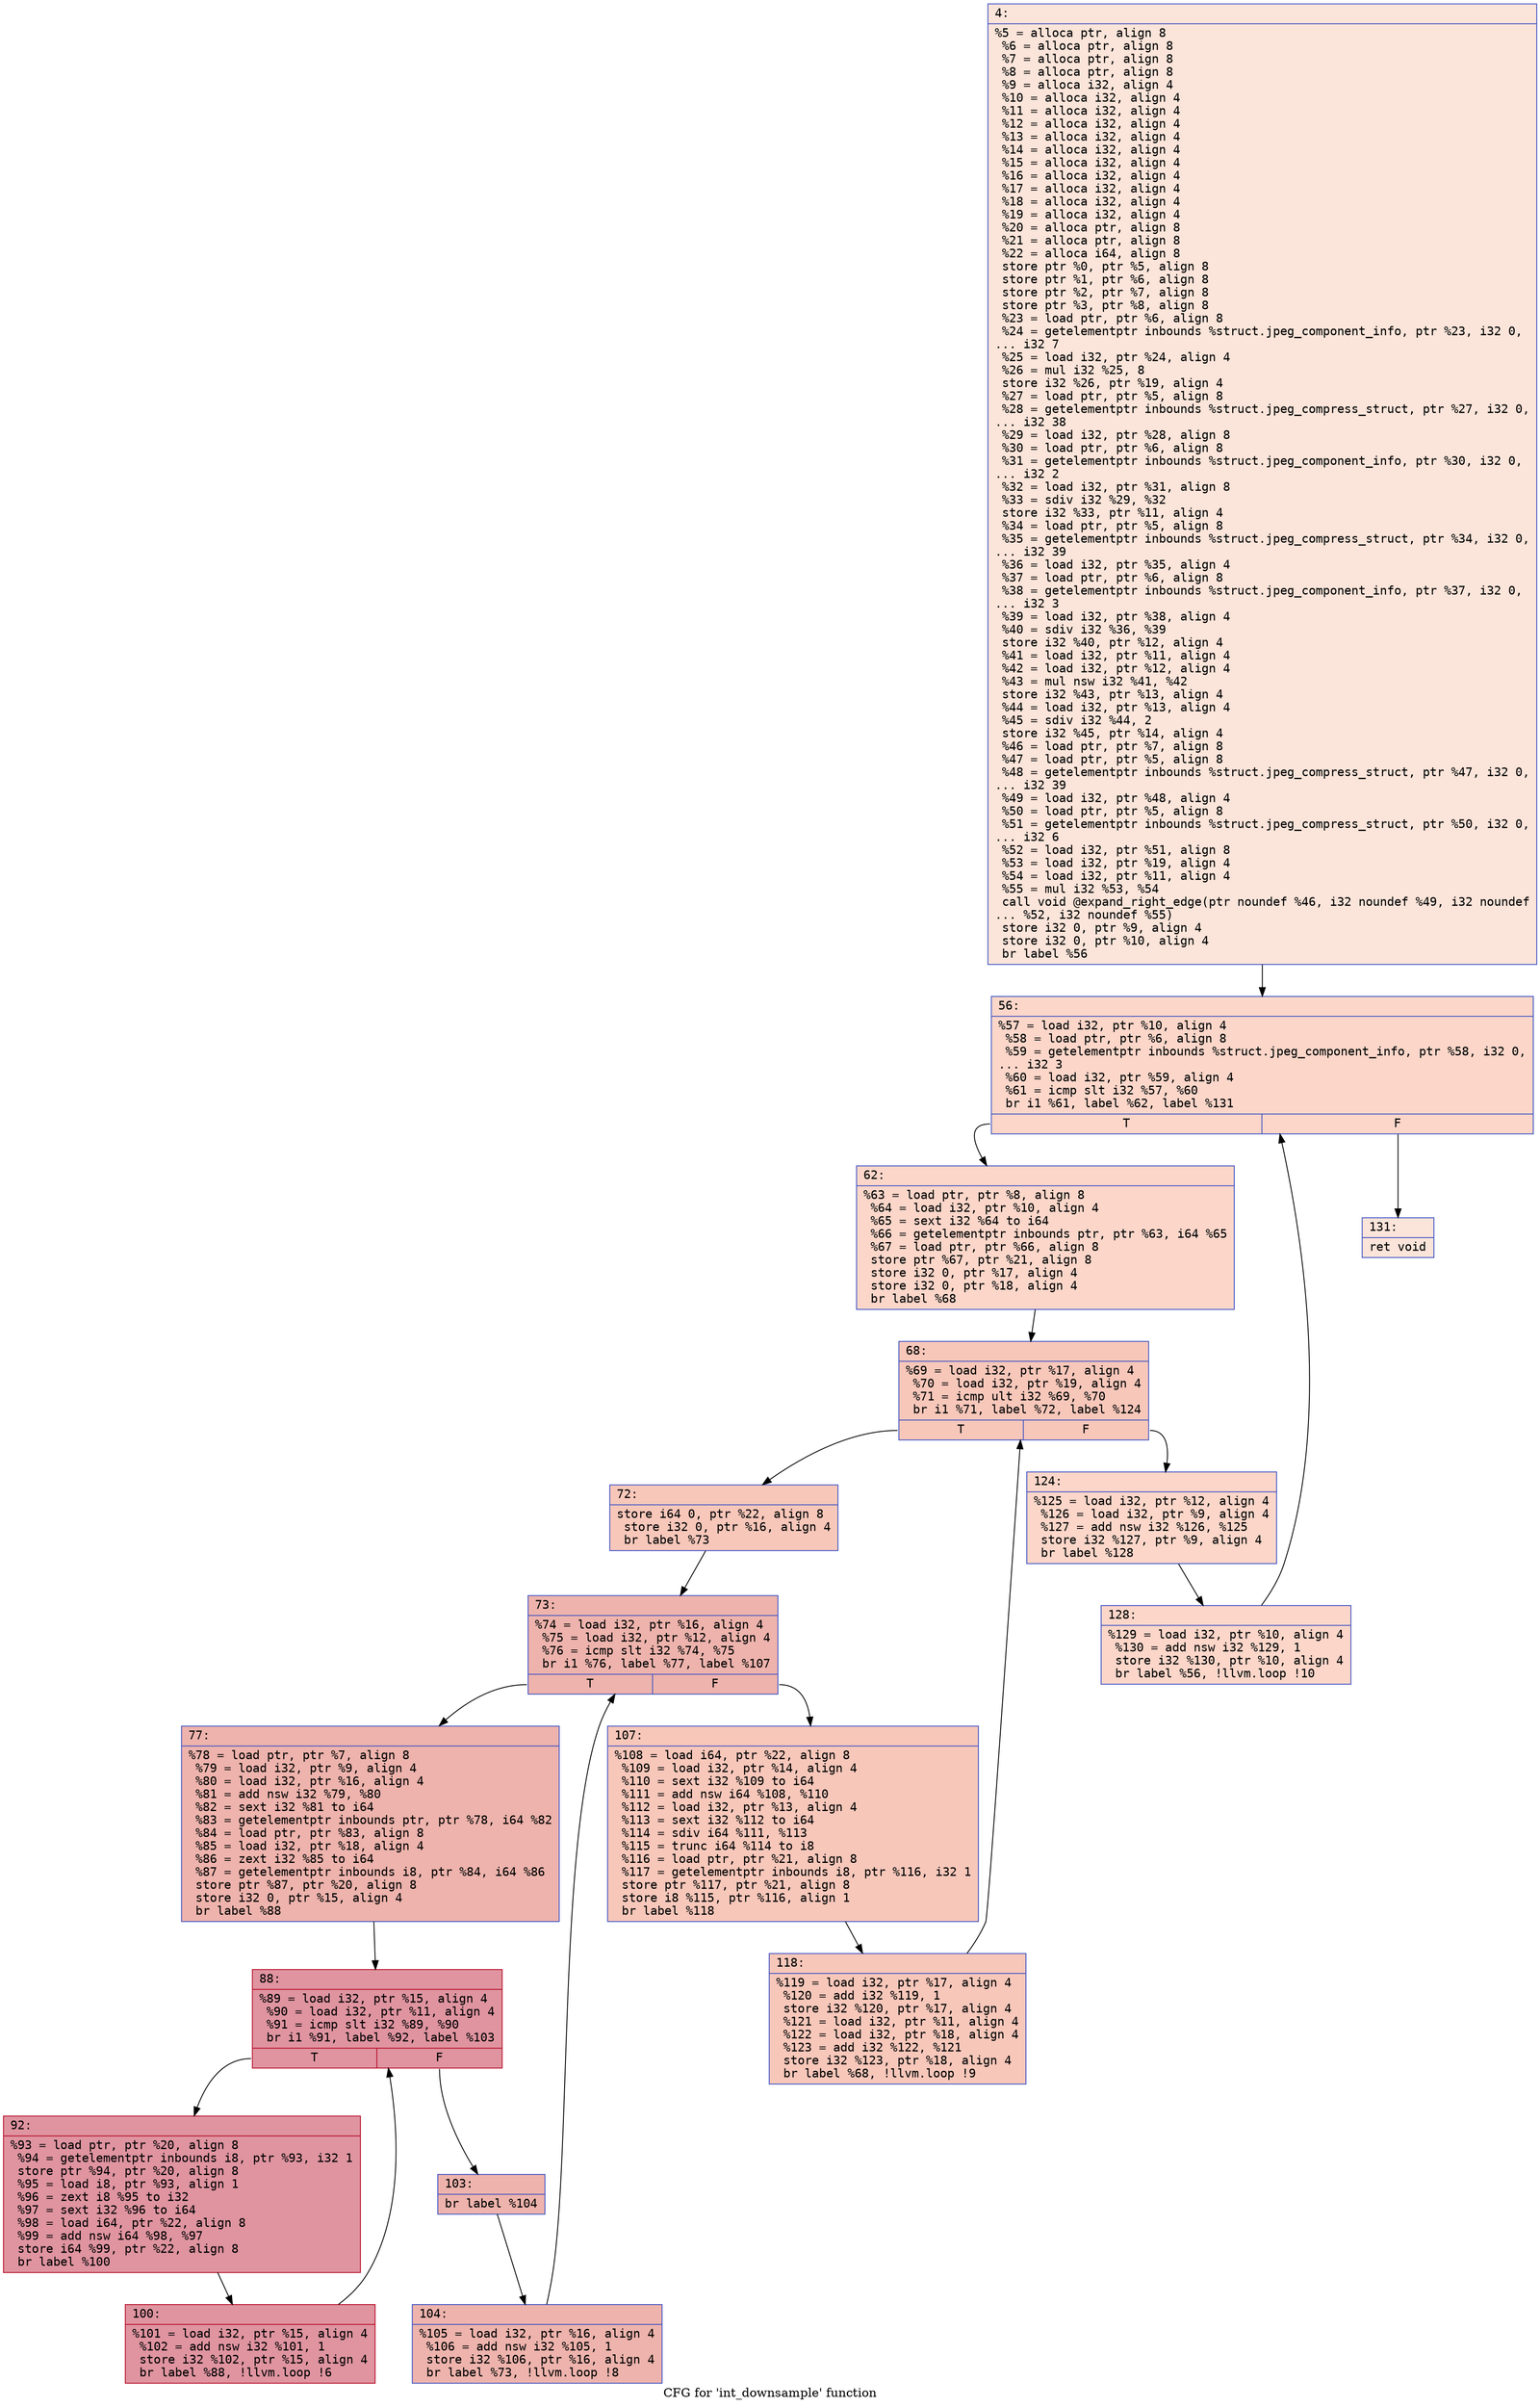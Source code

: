 digraph "CFG for 'int_downsample' function" {
	label="CFG for 'int_downsample' function";

	Node0x600003966f30 [shape=record,color="#3d50c3ff", style=filled, fillcolor="#f5c1a970" fontname="Courier",label="{4:\l|  %5 = alloca ptr, align 8\l  %6 = alloca ptr, align 8\l  %7 = alloca ptr, align 8\l  %8 = alloca ptr, align 8\l  %9 = alloca i32, align 4\l  %10 = alloca i32, align 4\l  %11 = alloca i32, align 4\l  %12 = alloca i32, align 4\l  %13 = alloca i32, align 4\l  %14 = alloca i32, align 4\l  %15 = alloca i32, align 4\l  %16 = alloca i32, align 4\l  %17 = alloca i32, align 4\l  %18 = alloca i32, align 4\l  %19 = alloca i32, align 4\l  %20 = alloca ptr, align 8\l  %21 = alloca ptr, align 8\l  %22 = alloca i64, align 8\l  store ptr %0, ptr %5, align 8\l  store ptr %1, ptr %6, align 8\l  store ptr %2, ptr %7, align 8\l  store ptr %3, ptr %8, align 8\l  %23 = load ptr, ptr %6, align 8\l  %24 = getelementptr inbounds %struct.jpeg_component_info, ptr %23, i32 0,\l... i32 7\l  %25 = load i32, ptr %24, align 4\l  %26 = mul i32 %25, 8\l  store i32 %26, ptr %19, align 4\l  %27 = load ptr, ptr %5, align 8\l  %28 = getelementptr inbounds %struct.jpeg_compress_struct, ptr %27, i32 0,\l... i32 38\l  %29 = load i32, ptr %28, align 8\l  %30 = load ptr, ptr %6, align 8\l  %31 = getelementptr inbounds %struct.jpeg_component_info, ptr %30, i32 0,\l... i32 2\l  %32 = load i32, ptr %31, align 8\l  %33 = sdiv i32 %29, %32\l  store i32 %33, ptr %11, align 4\l  %34 = load ptr, ptr %5, align 8\l  %35 = getelementptr inbounds %struct.jpeg_compress_struct, ptr %34, i32 0,\l... i32 39\l  %36 = load i32, ptr %35, align 4\l  %37 = load ptr, ptr %6, align 8\l  %38 = getelementptr inbounds %struct.jpeg_component_info, ptr %37, i32 0,\l... i32 3\l  %39 = load i32, ptr %38, align 4\l  %40 = sdiv i32 %36, %39\l  store i32 %40, ptr %12, align 4\l  %41 = load i32, ptr %11, align 4\l  %42 = load i32, ptr %12, align 4\l  %43 = mul nsw i32 %41, %42\l  store i32 %43, ptr %13, align 4\l  %44 = load i32, ptr %13, align 4\l  %45 = sdiv i32 %44, 2\l  store i32 %45, ptr %14, align 4\l  %46 = load ptr, ptr %7, align 8\l  %47 = load ptr, ptr %5, align 8\l  %48 = getelementptr inbounds %struct.jpeg_compress_struct, ptr %47, i32 0,\l... i32 39\l  %49 = load i32, ptr %48, align 4\l  %50 = load ptr, ptr %5, align 8\l  %51 = getelementptr inbounds %struct.jpeg_compress_struct, ptr %50, i32 0,\l... i32 6\l  %52 = load i32, ptr %51, align 8\l  %53 = load i32, ptr %19, align 4\l  %54 = load i32, ptr %11, align 4\l  %55 = mul i32 %53, %54\l  call void @expand_right_edge(ptr noundef %46, i32 noundef %49, i32 noundef\l... %52, i32 noundef %55)\l  store i32 0, ptr %9, align 4\l  store i32 0, ptr %10, align 4\l  br label %56\l}"];
	Node0x600003966f30 -> Node0x6000039678e0[tooltip="4 -> 56\nProbability 100.00%" ];
	Node0x6000039678e0 [shape=record,color="#3d50c3ff", style=filled, fillcolor="#f6a38570" fontname="Courier",label="{56:\l|  %57 = load i32, ptr %10, align 4\l  %58 = load ptr, ptr %6, align 8\l  %59 = getelementptr inbounds %struct.jpeg_component_info, ptr %58, i32 0,\l... i32 3\l  %60 = load i32, ptr %59, align 4\l  %61 = icmp slt i32 %57, %60\l  br i1 %61, label %62, label %131\l|{<s0>T|<s1>F}}"];
	Node0x6000039678e0:s0 -> Node0x600003967930[tooltip="56 -> 62\nProbability 96.88%" ];
	Node0x6000039678e0:s1 -> Node0x600003967d90[tooltip="56 -> 131\nProbability 3.12%" ];
	Node0x600003967930 [shape=record,color="#3d50c3ff", style=filled, fillcolor="#f6a38570" fontname="Courier",label="{62:\l|  %63 = load ptr, ptr %8, align 8\l  %64 = load i32, ptr %10, align 4\l  %65 = sext i32 %64 to i64\l  %66 = getelementptr inbounds ptr, ptr %63, i64 %65\l  %67 = load ptr, ptr %66, align 8\l  store ptr %67, ptr %21, align 8\l  store i32 0, ptr %17, align 4\l  store i32 0, ptr %18, align 4\l  br label %68\l}"];
	Node0x600003967930 -> Node0x600003967980[tooltip="62 -> 68\nProbability 100.00%" ];
	Node0x600003967980 [shape=record,color="#3d50c3ff", style=filled, fillcolor="#ec7f6370" fontname="Courier",label="{68:\l|  %69 = load i32, ptr %17, align 4\l  %70 = load i32, ptr %19, align 4\l  %71 = icmp ult i32 %69, %70\l  br i1 %71, label %72, label %124\l|{<s0>T|<s1>F}}"];
	Node0x600003967980:s0 -> Node0x6000039679d0[tooltip="68 -> 72\nProbability 96.88%" ];
	Node0x600003967980:s1 -> Node0x600003967cf0[tooltip="68 -> 124\nProbability 3.12%" ];
	Node0x6000039679d0 [shape=record,color="#3d50c3ff", style=filled, fillcolor="#ec7f6370" fontname="Courier",label="{72:\l|  store i64 0, ptr %22, align 8\l  store i32 0, ptr %16, align 4\l  br label %73\l}"];
	Node0x6000039679d0 -> Node0x600003967a20[tooltip="72 -> 73\nProbability 100.00%" ];
	Node0x600003967a20 [shape=record,color="#3d50c3ff", style=filled, fillcolor="#d6524470" fontname="Courier",label="{73:\l|  %74 = load i32, ptr %16, align 4\l  %75 = load i32, ptr %12, align 4\l  %76 = icmp slt i32 %74, %75\l  br i1 %76, label %77, label %107\l|{<s0>T|<s1>F}}"];
	Node0x600003967a20:s0 -> Node0x600003967a70[tooltip="73 -> 77\nProbability 96.88%" ];
	Node0x600003967a20:s1 -> Node0x600003967c50[tooltip="73 -> 107\nProbability 3.12%" ];
	Node0x600003967a70 [shape=record,color="#3d50c3ff", style=filled, fillcolor="#d6524470" fontname="Courier",label="{77:\l|  %78 = load ptr, ptr %7, align 8\l  %79 = load i32, ptr %9, align 4\l  %80 = load i32, ptr %16, align 4\l  %81 = add nsw i32 %79, %80\l  %82 = sext i32 %81 to i64\l  %83 = getelementptr inbounds ptr, ptr %78, i64 %82\l  %84 = load ptr, ptr %83, align 8\l  %85 = load i32, ptr %18, align 4\l  %86 = zext i32 %85 to i64\l  %87 = getelementptr inbounds i8, ptr %84, i64 %86\l  store ptr %87, ptr %20, align 8\l  store i32 0, ptr %15, align 4\l  br label %88\l}"];
	Node0x600003967a70 -> Node0x600003967ac0[tooltip="77 -> 88\nProbability 100.00%" ];
	Node0x600003967ac0 [shape=record,color="#b70d28ff", style=filled, fillcolor="#b70d2870" fontname="Courier",label="{88:\l|  %89 = load i32, ptr %15, align 4\l  %90 = load i32, ptr %11, align 4\l  %91 = icmp slt i32 %89, %90\l  br i1 %91, label %92, label %103\l|{<s0>T|<s1>F}}"];
	Node0x600003967ac0:s0 -> Node0x600003967b10[tooltip="88 -> 92\nProbability 96.88%" ];
	Node0x600003967ac0:s1 -> Node0x600003967bb0[tooltip="88 -> 103\nProbability 3.12%" ];
	Node0x600003967b10 [shape=record,color="#b70d28ff", style=filled, fillcolor="#b70d2870" fontname="Courier",label="{92:\l|  %93 = load ptr, ptr %20, align 8\l  %94 = getelementptr inbounds i8, ptr %93, i32 1\l  store ptr %94, ptr %20, align 8\l  %95 = load i8, ptr %93, align 1\l  %96 = zext i8 %95 to i32\l  %97 = sext i32 %96 to i64\l  %98 = load i64, ptr %22, align 8\l  %99 = add nsw i64 %98, %97\l  store i64 %99, ptr %22, align 8\l  br label %100\l}"];
	Node0x600003967b10 -> Node0x600003967b60[tooltip="92 -> 100\nProbability 100.00%" ];
	Node0x600003967b60 [shape=record,color="#b70d28ff", style=filled, fillcolor="#b70d2870" fontname="Courier",label="{100:\l|  %101 = load i32, ptr %15, align 4\l  %102 = add nsw i32 %101, 1\l  store i32 %102, ptr %15, align 4\l  br label %88, !llvm.loop !6\l}"];
	Node0x600003967b60 -> Node0x600003967ac0[tooltip="100 -> 88\nProbability 100.00%" ];
	Node0x600003967bb0 [shape=record,color="#3d50c3ff", style=filled, fillcolor="#d6524470" fontname="Courier",label="{103:\l|  br label %104\l}"];
	Node0x600003967bb0 -> Node0x600003967c00[tooltip="103 -> 104\nProbability 100.00%" ];
	Node0x600003967c00 [shape=record,color="#3d50c3ff", style=filled, fillcolor="#d6524470" fontname="Courier",label="{104:\l|  %105 = load i32, ptr %16, align 4\l  %106 = add nsw i32 %105, 1\l  store i32 %106, ptr %16, align 4\l  br label %73, !llvm.loop !8\l}"];
	Node0x600003967c00 -> Node0x600003967a20[tooltip="104 -> 73\nProbability 100.00%" ];
	Node0x600003967c50 [shape=record,color="#3d50c3ff", style=filled, fillcolor="#ec7f6370" fontname="Courier",label="{107:\l|  %108 = load i64, ptr %22, align 8\l  %109 = load i32, ptr %14, align 4\l  %110 = sext i32 %109 to i64\l  %111 = add nsw i64 %108, %110\l  %112 = load i32, ptr %13, align 4\l  %113 = sext i32 %112 to i64\l  %114 = sdiv i64 %111, %113\l  %115 = trunc i64 %114 to i8\l  %116 = load ptr, ptr %21, align 8\l  %117 = getelementptr inbounds i8, ptr %116, i32 1\l  store ptr %117, ptr %21, align 8\l  store i8 %115, ptr %116, align 1\l  br label %118\l}"];
	Node0x600003967c50 -> Node0x600003967ca0[tooltip="107 -> 118\nProbability 100.00%" ];
	Node0x600003967ca0 [shape=record,color="#3d50c3ff", style=filled, fillcolor="#ec7f6370" fontname="Courier",label="{118:\l|  %119 = load i32, ptr %17, align 4\l  %120 = add i32 %119, 1\l  store i32 %120, ptr %17, align 4\l  %121 = load i32, ptr %11, align 4\l  %122 = load i32, ptr %18, align 4\l  %123 = add i32 %122, %121\l  store i32 %123, ptr %18, align 4\l  br label %68, !llvm.loop !9\l}"];
	Node0x600003967ca0 -> Node0x600003967980[tooltip="118 -> 68\nProbability 100.00%" ];
	Node0x600003967cf0 [shape=record,color="#3d50c3ff", style=filled, fillcolor="#f6a38570" fontname="Courier",label="{124:\l|  %125 = load i32, ptr %12, align 4\l  %126 = load i32, ptr %9, align 4\l  %127 = add nsw i32 %126, %125\l  store i32 %127, ptr %9, align 4\l  br label %128\l}"];
	Node0x600003967cf0 -> Node0x600003967d40[tooltip="124 -> 128\nProbability 100.00%" ];
	Node0x600003967d40 [shape=record,color="#3d50c3ff", style=filled, fillcolor="#f6a38570" fontname="Courier",label="{128:\l|  %129 = load i32, ptr %10, align 4\l  %130 = add nsw i32 %129, 1\l  store i32 %130, ptr %10, align 4\l  br label %56, !llvm.loop !10\l}"];
	Node0x600003967d40 -> Node0x6000039678e0[tooltip="128 -> 56\nProbability 100.00%" ];
	Node0x600003967d90 [shape=record,color="#3d50c3ff", style=filled, fillcolor="#f5c1a970" fontname="Courier",label="{131:\l|  ret void\l}"];
}
